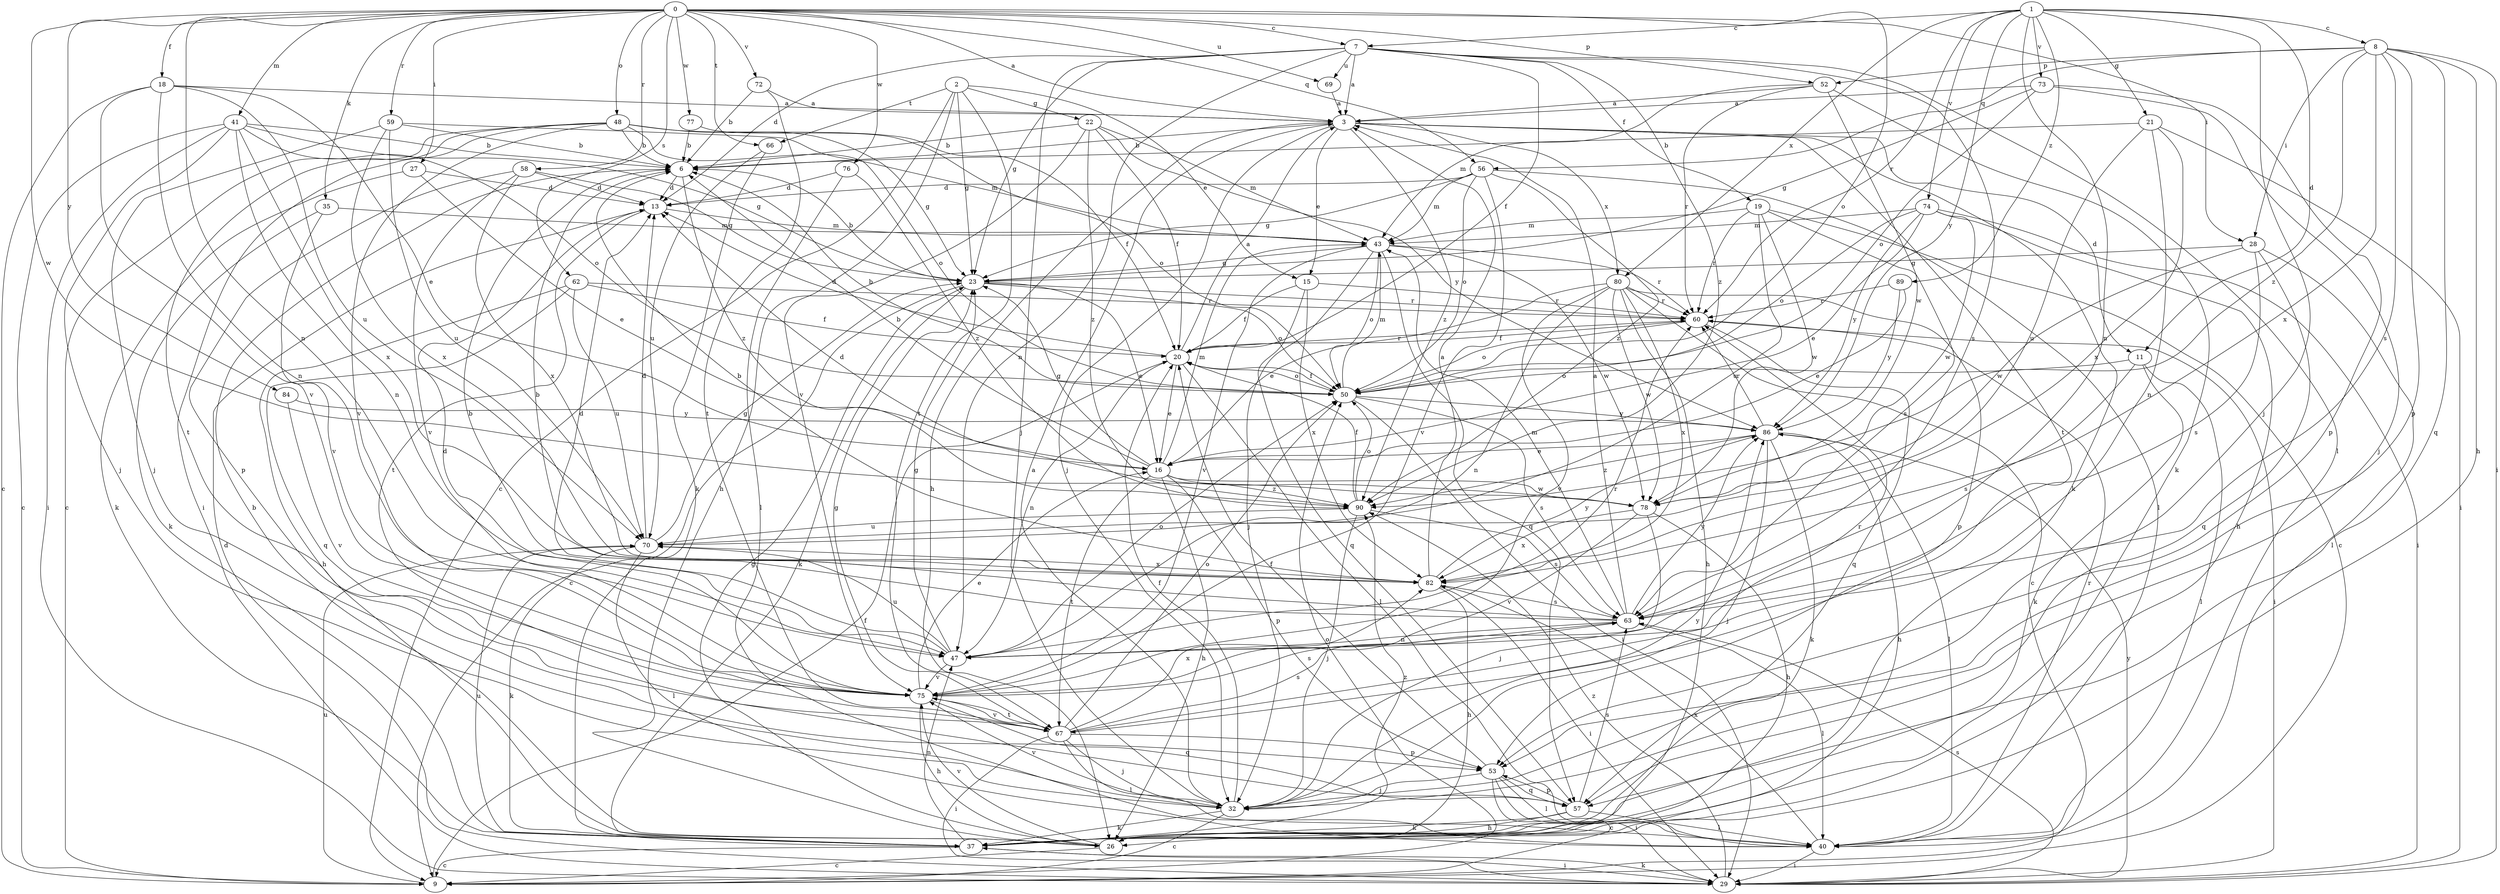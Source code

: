 strict digraph  {
0;
1;
2;
3;
6;
7;
8;
9;
11;
13;
15;
16;
18;
19;
20;
21;
22;
23;
26;
27;
28;
29;
32;
35;
37;
40;
41;
43;
47;
48;
50;
52;
53;
56;
57;
58;
59;
60;
62;
63;
66;
67;
69;
70;
72;
73;
74;
75;
76;
77;
78;
80;
82;
84;
86;
89;
90;
0 -> 3  [label=a];
0 -> 7  [label=c];
0 -> 18  [label=f];
0 -> 27  [label=i];
0 -> 28  [label=i];
0 -> 35  [label=k];
0 -> 41  [label=m];
0 -> 47  [label=n];
0 -> 48  [label=o];
0 -> 50  [label=o];
0 -> 52  [label=p];
0 -> 56  [label=q];
0 -> 58  [label=r];
0 -> 59  [label=r];
0 -> 62  [label=s];
0 -> 66  [label=t];
0 -> 69  [label=u];
0 -> 72  [label=v];
0 -> 76  [label=w];
0 -> 77  [label=w];
0 -> 78  [label=w];
0 -> 84  [label=y];
1 -> 7  [label=c];
1 -> 8  [label=c];
1 -> 11  [label=d];
1 -> 21  [label=g];
1 -> 32  [label=j];
1 -> 47  [label=n];
1 -> 60  [label=r];
1 -> 73  [label=v];
1 -> 74  [label=v];
1 -> 80  [label=x];
1 -> 86  [label=y];
1 -> 89  [label=z];
2 -> 9  [label=c];
2 -> 15  [label=e];
2 -> 22  [label=g];
2 -> 23  [label=g];
2 -> 66  [label=t];
2 -> 67  [label=t];
2 -> 75  [label=v];
3 -> 6  [label=b];
3 -> 11  [label=d];
3 -> 15  [label=e];
3 -> 26  [label=h];
3 -> 32  [label=j];
3 -> 37  [label=k];
3 -> 67  [label=t];
3 -> 80  [label=x];
3 -> 90  [label=z];
6 -> 13  [label=d];
6 -> 90  [label=z];
7 -> 3  [label=a];
7 -> 13  [label=d];
7 -> 19  [label=f];
7 -> 20  [label=f];
7 -> 23  [label=g];
7 -> 32  [label=j];
7 -> 40  [label=l];
7 -> 47  [label=n];
7 -> 63  [label=s];
7 -> 69  [label=u];
7 -> 90  [label=z];
8 -> 26  [label=h];
8 -> 28  [label=i];
8 -> 29  [label=i];
8 -> 52  [label=p];
8 -> 53  [label=p];
8 -> 56  [label=q];
8 -> 57  [label=q];
8 -> 63  [label=s];
8 -> 82  [label=x];
8 -> 90  [label=z];
9 -> 20  [label=f];
9 -> 50  [label=o];
9 -> 70  [label=u];
11 -> 37  [label=k];
11 -> 40  [label=l];
11 -> 50  [label=o];
11 -> 63  [label=s];
13 -> 43  [label=m];
13 -> 67  [label=t];
15 -> 20  [label=f];
15 -> 57  [label=q];
15 -> 60  [label=r];
15 -> 82  [label=x];
16 -> 6  [label=b];
16 -> 23  [label=g];
16 -> 26  [label=h];
16 -> 43  [label=m];
16 -> 53  [label=p];
16 -> 67  [label=t];
16 -> 78  [label=w];
16 -> 90  [label=z];
18 -> 3  [label=a];
18 -> 9  [label=c];
18 -> 16  [label=e];
18 -> 47  [label=n];
18 -> 70  [label=u];
18 -> 75  [label=v];
19 -> 9  [label=c];
19 -> 43  [label=m];
19 -> 60  [label=r];
19 -> 63  [label=s];
19 -> 70  [label=u];
19 -> 78  [label=w];
20 -> 3  [label=a];
20 -> 13  [label=d];
20 -> 16  [label=e];
20 -> 40  [label=l];
20 -> 47  [label=n];
20 -> 50  [label=o];
20 -> 60  [label=r];
21 -> 6  [label=b];
21 -> 29  [label=i];
21 -> 47  [label=n];
21 -> 70  [label=u];
21 -> 82  [label=x];
22 -> 6  [label=b];
22 -> 20  [label=f];
22 -> 26  [label=h];
22 -> 43  [label=m];
22 -> 86  [label=y];
22 -> 90  [label=z];
23 -> 6  [label=b];
23 -> 9  [label=c];
23 -> 16  [label=e];
23 -> 37  [label=k];
23 -> 50  [label=o];
23 -> 60  [label=r];
26 -> 6  [label=b];
26 -> 9  [label=c];
26 -> 23  [label=g];
26 -> 75  [label=v];
27 -> 13  [label=d];
27 -> 16  [label=e];
27 -> 37  [label=k];
28 -> 23  [label=g];
28 -> 40  [label=l];
28 -> 57  [label=q];
28 -> 63  [label=s];
28 -> 78  [label=w];
29 -> 13  [label=d];
29 -> 37  [label=k];
29 -> 63  [label=s];
29 -> 86  [label=y];
29 -> 90  [label=z];
32 -> 3  [label=a];
32 -> 9  [label=c];
32 -> 20  [label=f];
32 -> 37  [label=k];
32 -> 75  [label=v];
32 -> 86  [label=y];
35 -> 37  [label=k];
35 -> 43  [label=m];
35 -> 75  [label=v];
37 -> 9  [label=c];
37 -> 29  [label=i];
37 -> 47  [label=n];
37 -> 70  [label=u];
37 -> 90  [label=z];
40 -> 29  [label=i];
40 -> 60  [label=r];
40 -> 82  [label=x];
41 -> 6  [label=b];
41 -> 9  [label=c];
41 -> 23  [label=g];
41 -> 29  [label=i];
41 -> 32  [label=j];
41 -> 47  [label=n];
41 -> 50  [label=o];
41 -> 82  [label=x];
43 -> 23  [label=g];
43 -> 32  [label=j];
43 -> 50  [label=o];
43 -> 57  [label=q];
43 -> 60  [label=r];
43 -> 75  [label=v];
43 -> 78  [label=w];
47 -> 6  [label=b];
47 -> 23  [label=g];
47 -> 50  [label=o];
47 -> 60  [label=r];
47 -> 70  [label=u];
47 -> 75  [label=v];
48 -> 6  [label=b];
48 -> 9  [label=c];
48 -> 20  [label=f];
48 -> 23  [label=g];
48 -> 29  [label=i];
48 -> 50  [label=o];
48 -> 67  [label=t];
48 -> 75  [label=v];
50 -> 6  [label=b];
50 -> 20  [label=f];
50 -> 29  [label=i];
50 -> 43  [label=m];
50 -> 63  [label=s];
50 -> 86  [label=y];
52 -> 3  [label=a];
52 -> 37  [label=k];
52 -> 43  [label=m];
52 -> 60  [label=r];
52 -> 78  [label=w];
53 -> 9  [label=c];
53 -> 20  [label=f];
53 -> 29  [label=i];
53 -> 32  [label=j];
53 -> 40  [label=l];
53 -> 57  [label=q];
56 -> 13  [label=d];
56 -> 23  [label=g];
56 -> 40  [label=l];
56 -> 43  [label=m];
56 -> 50  [label=o];
56 -> 75  [label=v];
56 -> 90  [label=z];
57 -> 26  [label=h];
57 -> 37  [label=k];
57 -> 40  [label=l];
57 -> 53  [label=p];
57 -> 63  [label=s];
58 -> 13  [label=d];
58 -> 23  [label=g];
58 -> 53  [label=p];
58 -> 75  [label=v];
58 -> 82  [label=x];
59 -> 6  [label=b];
59 -> 32  [label=j];
59 -> 43  [label=m];
59 -> 70  [label=u];
59 -> 82  [label=x];
60 -> 20  [label=f];
60 -> 29  [label=i];
60 -> 50  [label=o];
60 -> 57  [label=q];
62 -> 20  [label=f];
62 -> 26  [label=h];
62 -> 57  [label=q];
62 -> 60  [label=r];
62 -> 70  [label=u];
63 -> 3  [label=a];
63 -> 6  [label=b];
63 -> 13  [label=d];
63 -> 40  [label=l];
63 -> 43  [label=m];
63 -> 47  [label=n];
63 -> 86  [label=y];
66 -> 37  [label=k];
66 -> 70  [label=u];
67 -> 23  [label=g];
67 -> 29  [label=i];
67 -> 32  [label=j];
67 -> 40  [label=l];
67 -> 50  [label=o];
67 -> 53  [label=p];
67 -> 60  [label=r];
67 -> 63  [label=s];
67 -> 75  [label=v];
67 -> 82  [label=x];
69 -> 3  [label=a];
70 -> 13  [label=d];
70 -> 23  [label=g];
70 -> 37  [label=k];
70 -> 40  [label=l];
70 -> 82  [label=x];
72 -> 3  [label=a];
72 -> 6  [label=b];
72 -> 67  [label=t];
73 -> 3  [label=a];
73 -> 23  [label=g];
73 -> 32  [label=j];
73 -> 50  [label=o];
73 -> 53  [label=p];
74 -> 16  [label=e];
74 -> 26  [label=h];
74 -> 29  [label=i];
74 -> 43  [label=m];
74 -> 50  [label=o];
74 -> 78  [label=w];
74 -> 86  [label=y];
75 -> 13  [label=d];
75 -> 16  [label=e];
75 -> 26  [label=h];
75 -> 57  [label=q];
75 -> 63  [label=s];
75 -> 67  [label=t];
76 -> 13  [label=d];
76 -> 40  [label=l];
76 -> 90  [label=z];
77 -> 6  [label=b];
77 -> 50  [label=o];
78 -> 13  [label=d];
78 -> 26  [label=h];
78 -> 32  [label=j];
78 -> 75  [label=v];
78 -> 82  [label=x];
80 -> 9  [label=c];
80 -> 16  [label=e];
80 -> 26  [label=h];
80 -> 47  [label=n];
80 -> 53  [label=p];
80 -> 60  [label=r];
80 -> 75  [label=v];
80 -> 78  [label=w];
80 -> 82  [label=x];
82 -> 3  [label=a];
82 -> 6  [label=b];
82 -> 26  [label=h];
82 -> 29  [label=i];
82 -> 63  [label=s];
82 -> 86  [label=y];
84 -> 75  [label=v];
84 -> 86  [label=y];
86 -> 16  [label=e];
86 -> 26  [label=h];
86 -> 32  [label=j];
86 -> 37  [label=k];
86 -> 40  [label=l];
86 -> 60  [label=r];
86 -> 90  [label=z];
89 -> 16  [label=e];
89 -> 60  [label=r];
89 -> 86  [label=y];
90 -> 20  [label=f];
90 -> 32  [label=j];
90 -> 50  [label=o];
90 -> 63  [label=s];
90 -> 70  [label=u];
}
